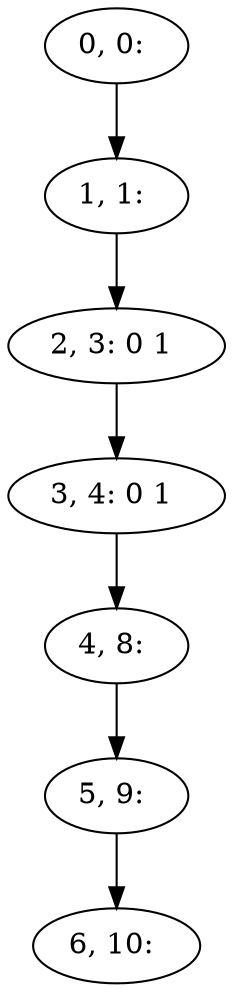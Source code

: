 digraph G {
0[label="0, 0: "];
1[label="1, 1: "];
2[label="2, 3: 0 1 "];
3[label="3, 4: 0 1 "];
4[label="4, 8: "];
5[label="5, 9: "];
6[label="6, 10: "];
0->1 ;
1->2 ;
2->3 ;
3->4 ;
4->5 ;
5->6 ;
}
